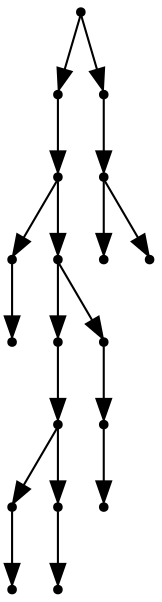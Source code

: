 digraph {
  18 [shape=point];
  13 [shape=point];
  12 [shape=point];
  1 [shape=point];
  0 [shape=point];
  11 [shape=point];
  7 [shape=point];
  6 [shape=point];
  3 [shape=point];
  2 [shape=point];
  5 [shape=point];
  4 [shape=point];
  10 [shape=point];
  9 [shape=point];
  8 [shape=point];
  17 [shape=point];
  16 [shape=point];
  14 [shape=point];
  15 [shape=point];
18 -> 13;
13 -> 12;
12 -> 1;
1 -> 0;
12 -> 11;
11 -> 7;
7 -> 6;
6 -> 3;
3 -> 2;
6 -> 5;
5 -> 4;
11 -> 10;
10 -> 9;
9 -> 8;
18 -> 17;
17 -> 16;
16 -> 14;
16 -> 15;
}
